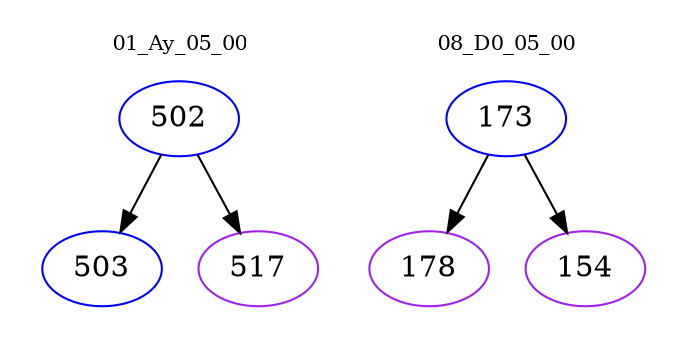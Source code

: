 digraph{
subgraph cluster_0 {
color = white
label = "01_Ay_05_00";
fontsize=10;
T0_502 [label="502", color="blue"]
T0_502 -> T0_503 [color="black"]
T0_503 [label="503", color="blue"]
T0_502 -> T0_517 [color="black"]
T0_517 [label="517", color="purple"]
}
subgraph cluster_1 {
color = white
label = "08_D0_05_00";
fontsize=10;
T1_173 [label="173", color="blue"]
T1_173 -> T1_178 [color="black"]
T1_178 [label="178", color="purple"]
T1_173 -> T1_154 [color="black"]
T1_154 [label="154", color="purple"]
}
}

